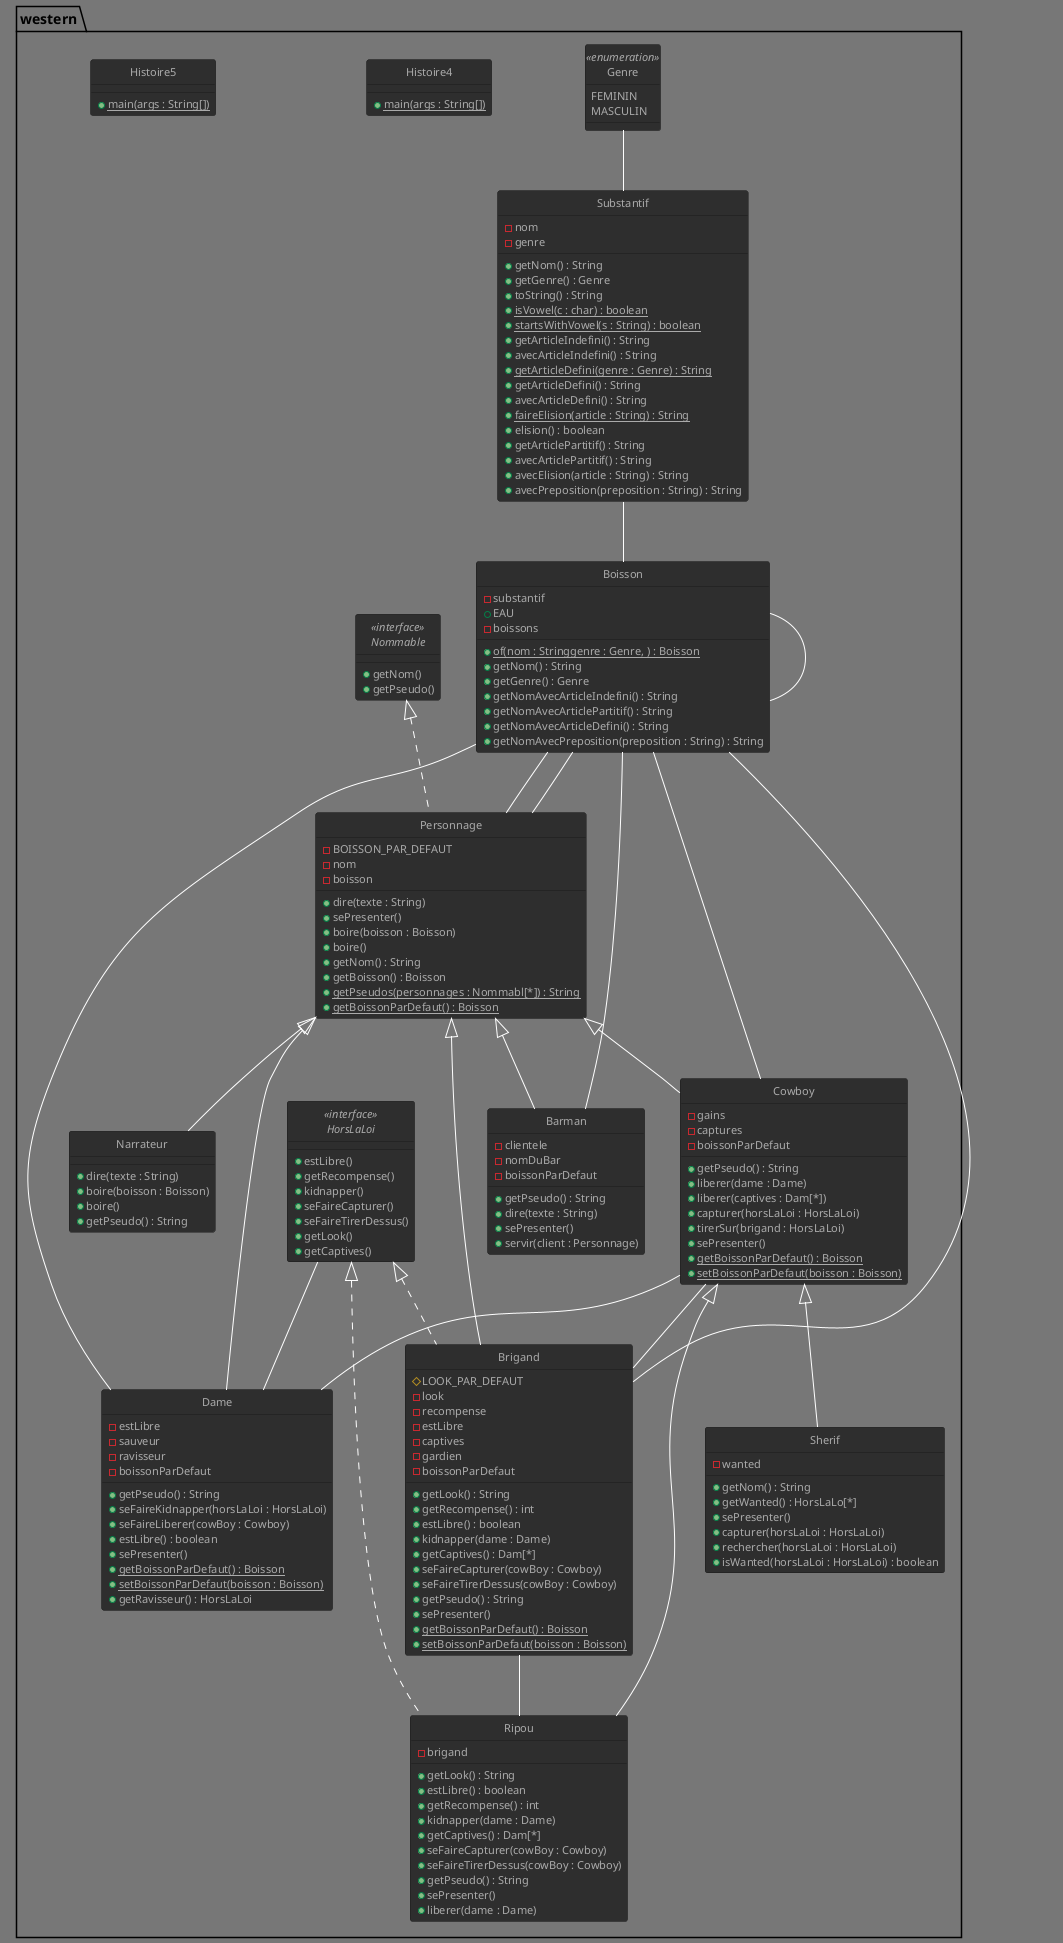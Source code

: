 @startuml
!theme reddress-darkgreen
skinparam style strictuml

package western {
class Barman extends western.Personnage {
-clientele
-nomDuBar
-boissonParDefaut
+getPseudo() : String
+dire(texte : String)
+sePresenter()
+servir(client : Personnage)

}
class Boisson {
-substantif
+EAU
-boissons
+ {static} of(nom : Stringgenre : Genre, ) : Boisson
+getNom() : String
+getGenre() : Genre
+getNomAvecArticleIndefini() : String
+getNomAvecArticlePartitif() : String
+getNomAvecArticleDefini() : String
+getNomAvecPreposition(preposition : String) : String

}
class Brigand extends western.Personnage implements western.HorsLaLoi {
#LOOK_PAR_DEFAUT
-look
-recompense
-estLibre
-captives
-gardien
+getLook() : String
+getRecompense() : int
+estLibre() : boolean
+kidnapper(dame : Dame)
+getCaptives() : Dam[*]
+seFaireCapturer(cowBoy : Cowboy)
+seFaireTirerDessus(cowBoy : Cowboy)
+getPseudo() : String
+sePresenter()
-boissonParDefaut
+ {static} getBoissonParDefaut() : Boisson
+ {static} setBoissonParDefaut(boisson : Boisson)

}
class Cowboy extends western.Personnage {
-gains
-captures
+getPseudo() : String
+liberer(dame : Dame)
+liberer(captives : Dam[*])
+capturer(horsLaLoi : HorsLaLoi)
+tirerSur(brigand : HorsLaLoi)
+sePresenter()
-boissonParDefaut
+ {static} getBoissonParDefaut() : Boisson
+ {static} setBoissonParDefaut(boisson : Boisson)

}
class Dame extends western.Personnage {
-estLibre
-sauveur
-ravisseur
+getPseudo() : String
+seFaireKidnapper(horsLaLoi : HorsLaLoi)
+seFaireLiberer(cowBoy : Cowboy)
+estLibre() : boolean
+sePresenter()
-boissonParDefaut
+ {static} getBoissonParDefaut() : Boisson
+ {static} setBoissonParDefaut(boisson : Boisson)
+getRavisseur() : HorsLaLoi

}
enum Genre <<enumeration>> {
FEMININ
MASCULIN

}
class Histoire4 {
+ {static} main(args : String[])

}
class Histoire5 {
+ {static} main(args : String[])

}
interface HorsLaLoi <<interface>> {
+estLibre()
+getRecompense()
+kidnapper()
+seFaireCapturer()
+seFaireTirerDessus()
+getLook()
+getCaptives()

}
class Narrateur extends western.Personnage {
+dire(texte : String)
+boire(boisson : Boisson)
+boire()
+getPseudo() : String

}
interface Nommable <<interface>> {
+getNom()
+getPseudo()

}
class Personnage implements western.Nommable {
-BOISSON_PAR_DEFAUT
-nom
-boisson
+dire(texte : String)
+sePresenter()
+boire(boisson : Boisson)
+boire()
+getNom() : String
+getBoisson() : Boisson
+ {static} getPseudos(personnages : Nommabl[*]) : String
+ {static} getBoissonParDefaut() : Boisson

}
class Ripou extends western.Cowboy implements western.HorsLaLoi {
-brigand
+getLook() : String
+estLibre() : boolean
+getRecompense() : int
+kidnapper(dame : Dame)
+getCaptives() : Dam[*]
+seFaireCapturer(cowBoy : Cowboy)
+seFaireTirerDessus(cowBoy : Cowboy)
+getPseudo() : String
+sePresenter()
+liberer(dame : Dame)

}
class Sherif extends western.Cowboy {
-wanted
+getNom() : String
+getWanted() : HorsLaLo[*]
+sePresenter()
+capturer(horsLaLoi : HorsLaLoi)
+rechercher(horsLaLoi : HorsLaLoi)
+isWanted(horsLaLoi : HorsLaLoi) : boolean

}
class Substantif {
-nom
-genre
+getNom() : String
+getGenre() : Genre
+toString() : String
+ {static} isVowel(c : char) : boolean
+ {static} startsWithVowel(s : String) : boolean
+getArticleIndefini() : String
+avecArticleIndefini() : String
+ {static} getArticleDefini(genre : Genre) : String
+getArticleDefini() : String
+avecArticleDefini() : String
+ {static} faireElision(article : String) : String
+elision() : boolean
+getArticlePartitif() : String
+avecArticlePartitif() : String
+avecElision(article : String) : String
+avecPreposition(preposition : String) : String

}
western.Boisson -- Barman
western.Substantif -- Boisson
western.Boisson -- Boisson
western.Cowboy -- Brigand
western.Boisson -- Brigand
western.Boisson -- Cowboy
western.Cowboy -- Dame
western.HorsLaLoi -- Dame
western.Boisson -- Dame
western.Boisson -- Personnage
western.Boisson -- Personnage
western.Brigand -- Ripou
western.Genre -- Substantif

@enduml

